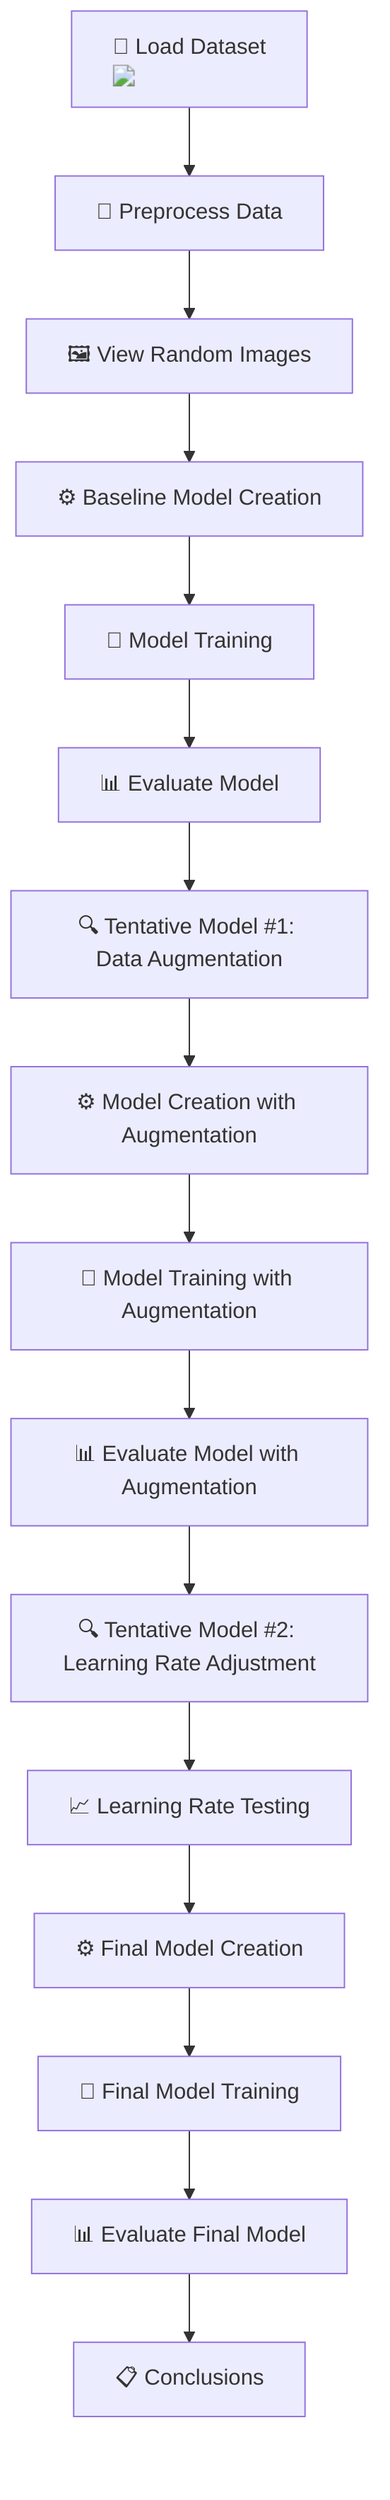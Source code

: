 flowchart TD
    A["📁 Load Dataset <img src='icons/file.svg'/>"] --> B["🧪 Preprocess Data"]
    B --> C["🖼️ View Random Images"]
    C --> D["⚙️ Baseline Model Creation"]
    D --> E["🚀 Model Training"]
    E --> F["📊 Evaluate Model"]
    F --> G["🔍 Tentative Model #1: Data Augmentation"]
    G --> H["⚙️ Model Creation with Augmentation"]
    H --> I["🚀 Model Training with Augmentation"]
    I --> J["📊 Evaluate Model with Augmentation"]
    J --> K["🔍 Tentative Model #2: Learning Rate Adjustment"]
    K --> L["📈 Learning Rate Testing"]
    L --> M["⚙️ Final Model Creation"]
    M --> N["🚀 Final Model Training"]
    N --> O["📊 Evaluate Final Model"]
    O --> P["📋 Conclusions"]